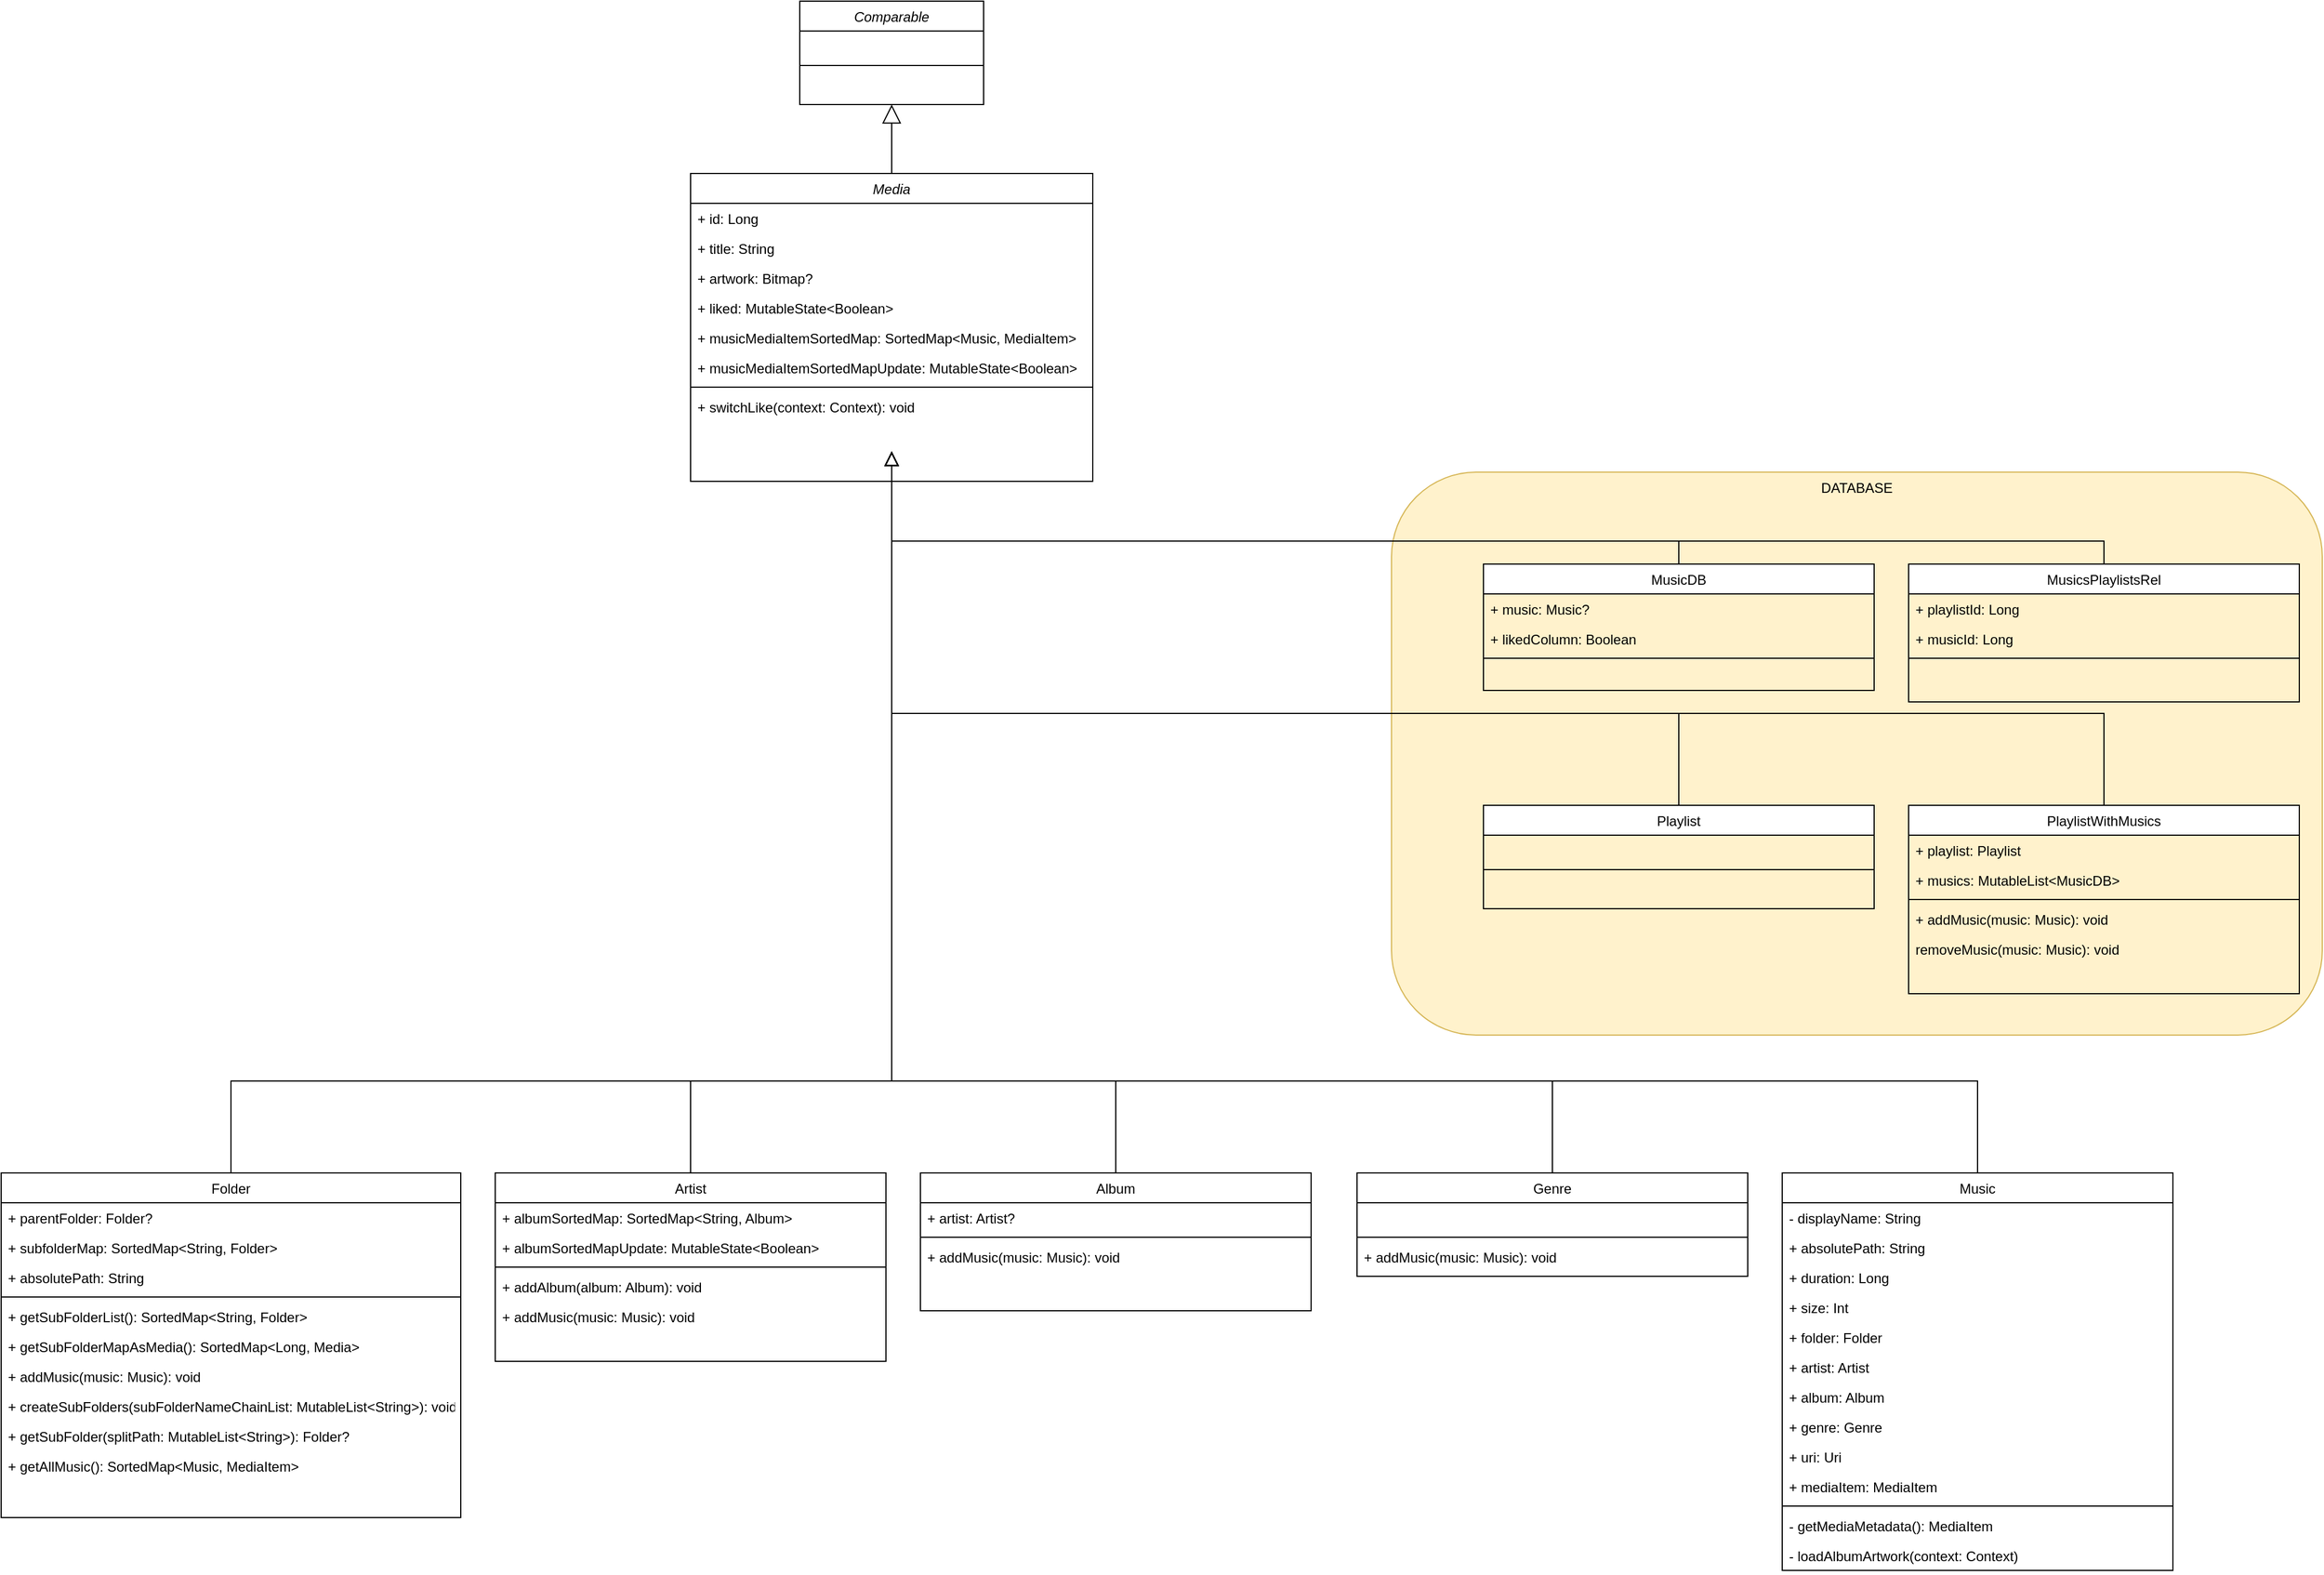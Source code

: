 <mxfile version="24.6.4" type="device">
  <diagram id="C5RBs43oDa-KdzZeNtuy" name="Page-1">
    <mxGraphModel dx="1305" dy="1495" grid="1" gridSize="10" guides="1" tooltips="1" connect="1" arrows="1" fold="1" page="1" pageScale="1" pageWidth="827" pageHeight="1169" math="0" shadow="0">
      <root>
        <mxCell id="WIyWlLk6GJQsqaUBKTNV-0" />
        <mxCell id="WIyWlLk6GJQsqaUBKTNV-1" parent="WIyWlLk6GJQsqaUBKTNV-0" />
        <mxCell id="YpZkU9xtYpbVFz88kELq-27" style="edgeStyle=orthogonalEdgeStyle;rounded=0;orthogonalLoop=1;jettySize=auto;html=1;entryX=0.5;entryY=1;entryDx=0;entryDy=0;endArrow=block;endFill=0;strokeWidth=1;endSize=14;" parent="WIyWlLk6GJQsqaUBKTNV-1" source="zkfFHV4jXpPFQw0GAbJ--0" target="YpZkU9xtYpbVFz88kELq-18" edge="1">
          <mxGeometry relative="1" as="geometry" />
        </mxCell>
        <mxCell id="zkfFHV4jXpPFQw0GAbJ--0" value="Media" style="swimlane;fontStyle=2;align=center;verticalAlign=top;childLayout=stackLayout;horizontal=1;startSize=26;horizontalStack=0;resizeParent=1;resizeLast=0;collapsible=1;marginBottom=0;rounded=0;shadow=0;strokeWidth=1;" parent="WIyWlLk6GJQsqaUBKTNV-1" vertex="1">
          <mxGeometry x="40" y="-510" width="350" height="268" as="geometry">
            <mxRectangle x="230" y="140" width="160" height="26" as="alternateBounds" />
          </mxGeometry>
        </mxCell>
        <mxCell id="zkfFHV4jXpPFQw0GAbJ--1" value="+ id: Long" style="text;align=left;verticalAlign=top;spacingLeft=4;spacingRight=4;overflow=hidden;rotatable=0;points=[[0,0.5],[1,0.5]];portConstraint=eastwest;" parent="zkfFHV4jXpPFQw0GAbJ--0" vertex="1">
          <mxGeometry y="26" width="350" height="26" as="geometry" />
        </mxCell>
        <mxCell id="zkfFHV4jXpPFQw0GAbJ--2" value="+ title: String" style="text;align=left;verticalAlign=top;spacingLeft=4;spacingRight=4;overflow=hidden;rotatable=0;points=[[0,0.5],[1,0.5]];portConstraint=eastwest;rounded=0;shadow=0;html=0;" parent="zkfFHV4jXpPFQw0GAbJ--0" vertex="1">
          <mxGeometry y="52" width="350" height="26" as="geometry" />
        </mxCell>
        <mxCell id="zkfFHV4jXpPFQw0GAbJ--3" value="+ artwork: Bitmap?" style="text;align=left;verticalAlign=top;spacingLeft=4;spacingRight=4;overflow=hidden;rotatable=0;points=[[0,0.5],[1,0.5]];portConstraint=eastwest;rounded=0;shadow=0;html=0;" parent="zkfFHV4jXpPFQw0GAbJ--0" vertex="1">
          <mxGeometry y="78" width="350" height="26" as="geometry" />
        </mxCell>
        <mxCell id="YpZkU9xtYpbVFz88kELq-2" value="+ liked: MutableState&lt;Boolean&gt;" style="text;align=left;verticalAlign=top;spacingLeft=4;spacingRight=4;overflow=hidden;rotatable=0;points=[[0,0.5],[1,0.5]];portConstraint=eastwest;rounded=0;shadow=0;html=0;" parent="zkfFHV4jXpPFQw0GAbJ--0" vertex="1">
          <mxGeometry y="104" width="350" height="26" as="geometry" />
        </mxCell>
        <mxCell id="YpZkU9xtYpbVFz88kELq-7" value="+ musicMediaItemSortedMap: SortedMap&lt;Music, MediaItem&gt;" style="text;align=left;verticalAlign=top;spacingLeft=4;spacingRight=4;overflow=hidden;rotatable=0;points=[[0,0.5],[1,0.5]];portConstraint=eastwest;rounded=0;shadow=0;html=0;" parent="zkfFHV4jXpPFQw0GAbJ--0" vertex="1">
          <mxGeometry y="130" width="350" height="26" as="geometry" />
        </mxCell>
        <mxCell id="aC7RMowv8lh5KPzW_fGt-0" value="+ musicMediaItemSortedMapUpdate: MutableState&lt;Boolean&gt;" style="text;align=left;verticalAlign=top;spacingLeft=4;spacingRight=4;overflow=hidden;rotatable=0;points=[[0,0.5],[1,0.5]];portConstraint=eastwest;rounded=0;shadow=0;html=0;" vertex="1" parent="zkfFHV4jXpPFQw0GAbJ--0">
          <mxGeometry y="156" width="350" height="26" as="geometry" />
        </mxCell>
        <mxCell id="zkfFHV4jXpPFQw0GAbJ--4" value="" style="line;html=1;strokeWidth=1;align=left;verticalAlign=middle;spacingTop=-1;spacingLeft=3;spacingRight=3;rotatable=0;labelPosition=right;points=[];portConstraint=eastwest;" parent="zkfFHV4jXpPFQw0GAbJ--0" vertex="1">
          <mxGeometry y="182" width="350" height="8" as="geometry" />
        </mxCell>
        <mxCell id="zkfFHV4jXpPFQw0GAbJ--5" value="+ switchLike(context: Context): void" style="text;align=left;verticalAlign=top;spacingLeft=4;spacingRight=4;overflow=hidden;rotatable=0;points=[[0,0.5],[1,0.5]];portConstraint=eastwest;" parent="zkfFHV4jXpPFQw0GAbJ--0" vertex="1">
          <mxGeometry y="190" width="350" height="26" as="geometry" />
        </mxCell>
        <mxCell id="zkfFHV4jXpPFQw0GAbJ--6" value="Folder" style="swimlane;fontStyle=0;align=center;verticalAlign=top;childLayout=stackLayout;horizontal=1;startSize=26;horizontalStack=0;resizeParent=1;resizeLast=0;collapsible=1;marginBottom=0;rounded=0;shadow=0;strokeWidth=1;" parent="WIyWlLk6GJQsqaUBKTNV-1" vertex="1">
          <mxGeometry x="-560" y="360" width="400" height="300" as="geometry">
            <mxRectangle x="130" y="380" width="160" height="26" as="alternateBounds" />
          </mxGeometry>
        </mxCell>
        <mxCell id="zkfFHV4jXpPFQw0GAbJ--7" value="+ parentFolder: Folder?" style="text;align=left;verticalAlign=top;spacingLeft=4;spacingRight=4;overflow=hidden;rotatable=0;points=[[0,0.5],[1,0.5]];portConstraint=eastwest;" parent="zkfFHV4jXpPFQw0GAbJ--6" vertex="1">
          <mxGeometry y="26" width="400" height="26" as="geometry" />
        </mxCell>
        <mxCell id="YpZkU9xtYpbVFz88kELq-29" value="+ subfolderMap: SortedMap&lt;String, Folder&gt;" style="text;align=left;verticalAlign=top;spacingLeft=4;spacingRight=4;overflow=hidden;rotatable=0;points=[[0,0.5],[1,0.5]];portConstraint=eastwest;rounded=0;shadow=0;html=0;" parent="zkfFHV4jXpPFQw0GAbJ--6" vertex="1">
          <mxGeometry y="52" width="400" height="26" as="geometry" />
        </mxCell>
        <mxCell id="YpZkU9xtYpbVFz88kELq-30" value="+ absolutePath: String" style="text;align=left;verticalAlign=top;spacingLeft=4;spacingRight=4;overflow=hidden;rotatable=0;points=[[0,0.5],[1,0.5]];portConstraint=eastwest;rounded=0;shadow=0;html=0;" parent="zkfFHV4jXpPFQw0GAbJ--6" vertex="1">
          <mxGeometry y="78" width="400" height="26" as="geometry" />
        </mxCell>
        <mxCell id="zkfFHV4jXpPFQw0GAbJ--9" value="" style="line;html=1;strokeWidth=1;align=left;verticalAlign=middle;spacingTop=-1;spacingLeft=3;spacingRight=3;rotatable=0;labelPosition=right;points=[];portConstraint=eastwest;" parent="zkfFHV4jXpPFQw0GAbJ--6" vertex="1">
          <mxGeometry y="104" width="400" height="8" as="geometry" />
        </mxCell>
        <mxCell id="zkfFHV4jXpPFQw0GAbJ--10" value="+ getSubFolderList(): SortedMap&lt;String, Folder&gt;" style="text;align=left;verticalAlign=top;spacingLeft=4;spacingRight=4;overflow=hidden;rotatable=0;points=[[0,0.5],[1,0.5]];portConstraint=eastwest;fontStyle=0" parent="zkfFHV4jXpPFQw0GAbJ--6" vertex="1">
          <mxGeometry y="112" width="400" height="26" as="geometry" />
        </mxCell>
        <mxCell id="zkfFHV4jXpPFQw0GAbJ--11" value="+ getSubFolderMapAsMedia(): SortedMap&lt;Long, Media&gt;" style="text;align=left;verticalAlign=top;spacingLeft=4;spacingRight=4;overflow=hidden;rotatable=0;points=[[0,0.5],[1,0.5]];portConstraint=eastwest;" parent="zkfFHV4jXpPFQw0GAbJ--6" vertex="1">
          <mxGeometry y="138" width="400" height="26" as="geometry" />
        </mxCell>
        <mxCell id="YpZkU9xtYpbVFz88kELq-31" value="+ addMusic(music: Music): void" style="text;align=left;verticalAlign=top;spacingLeft=4;spacingRight=4;overflow=hidden;rotatable=0;points=[[0,0.5],[1,0.5]];portConstraint=eastwest;" parent="zkfFHV4jXpPFQw0GAbJ--6" vertex="1">
          <mxGeometry y="164" width="400" height="26" as="geometry" />
        </mxCell>
        <mxCell id="YpZkU9xtYpbVFz88kELq-37" value="+ createSubFolders(subFolderNameChainList: MutableList&lt;String&gt;): void" style="text;align=left;verticalAlign=top;spacingLeft=4;spacingRight=4;overflow=hidden;rotatable=0;points=[[0,0.5],[1,0.5]];portConstraint=eastwest;" parent="zkfFHV4jXpPFQw0GAbJ--6" vertex="1">
          <mxGeometry y="190" width="400" height="26" as="geometry" />
        </mxCell>
        <mxCell id="YpZkU9xtYpbVFz88kELq-36" value="+ getSubFolder(splitPath: MutableList&lt;String&gt;): Folder?" style="text;align=left;verticalAlign=top;spacingLeft=4;spacingRight=4;overflow=hidden;rotatable=0;points=[[0,0.5],[1,0.5]];portConstraint=eastwest;" parent="zkfFHV4jXpPFQw0GAbJ--6" vertex="1">
          <mxGeometry y="216" width="400" height="26" as="geometry" />
        </mxCell>
        <mxCell id="YpZkU9xtYpbVFz88kELq-35" value="+ getAllMusic(): SortedMap&lt;Music, MediaItem&gt;" style="text;align=left;verticalAlign=top;spacingLeft=4;spacingRight=4;overflow=hidden;rotatable=0;points=[[0,0.5],[1,0.5]];portConstraint=eastwest;" parent="zkfFHV4jXpPFQw0GAbJ--6" vertex="1">
          <mxGeometry y="242" width="400" height="26" as="geometry" />
        </mxCell>
        <mxCell id="zkfFHV4jXpPFQw0GAbJ--12" value="" style="endArrow=block;endSize=10;endFill=0;shadow=0;strokeWidth=1;rounded=0;curved=0;edgeStyle=elbowEdgeStyle;elbow=vertical;" parent="WIyWlLk6GJQsqaUBKTNV-1" source="zkfFHV4jXpPFQw0GAbJ--6" edge="1">
          <mxGeometry width="160" relative="1" as="geometry">
            <mxPoint x="200" y="203" as="sourcePoint" />
            <mxPoint x="215" y="-268.0" as="targetPoint" />
            <Array as="points">
              <mxPoint x="-80" y="280" />
            </Array>
          </mxGeometry>
        </mxCell>
        <mxCell id="zkfFHV4jXpPFQw0GAbJ--13" value="Artist" style="swimlane;fontStyle=0;align=center;verticalAlign=top;childLayout=stackLayout;horizontal=1;startSize=26;horizontalStack=0;resizeParent=1;resizeLast=0;collapsible=1;marginBottom=0;rounded=0;shadow=0;strokeWidth=1;" parent="WIyWlLk6GJQsqaUBKTNV-1" vertex="1">
          <mxGeometry x="-130" y="360" width="340" height="164" as="geometry">
            <mxRectangle x="340" y="380" width="170" height="26" as="alternateBounds" />
          </mxGeometry>
        </mxCell>
        <mxCell id="zkfFHV4jXpPFQw0GAbJ--14" value="+ albumSortedMap: SortedMap&lt;String, Album&gt; " style="text;align=left;verticalAlign=top;spacingLeft=4;spacingRight=4;overflow=hidden;rotatable=0;points=[[0,0.5],[1,0.5]];portConstraint=eastwest;" parent="zkfFHV4jXpPFQw0GAbJ--13" vertex="1">
          <mxGeometry y="26" width="340" height="26" as="geometry" />
        </mxCell>
        <mxCell id="YpZkU9xtYpbVFz88kELq-43" value="+ albumSortedMapUpdate: MutableState&lt;Boolean&gt;" style="text;align=left;verticalAlign=top;spacingLeft=4;spacingRight=4;overflow=hidden;rotatable=0;points=[[0,0.5],[1,0.5]];portConstraint=eastwest;" parent="zkfFHV4jXpPFQw0GAbJ--13" vertex="1">
          <mxGeometry y="52" width="340" height="26" as="geometry" />
        </mxCell>
        <mxCell id="zkfFHV4jXpPFQw0GAbJ--15" value="" style="line;html=1;strokeWidth=1;align=left;verticalAlign=middle;spacingTop=-1;spacingLeft=3;spacingRight=3;rotatable=0;labelPosition=right;points=[];portConstraint=eastwest;" parent="zkfFHV4jXpPFQw0GAbJ--13" vertex="1">
          <mxGeometry y="78" width="340" height="8" as="geometry" />
        </mxCell>
        <mxCell id="YpZkU9xtYpbVFz88kELq-42" value="+ addAlbum(album: Album): void" style="text;align=left;verticalAlign=top;spacingLeft=4;spacingRight=4;overflow=hidden;rotatable=0;points=[[0,0.5],[1,0.5]];portConstraint=eastwest;" parent="zkfFHV4jXpPFQw0GAbJ--13" vertex="1">
          <mxGeometry y="86" width="340" height="26" as="geometry" />
        </mxCell>
        <mxCell id="YpZkU9xtYpbVFz88kELq-46" value="+ addMusic(music: Music): void" style="text;align=left;verticalAlign=top;spacingLeft=4;spacingRight=4;overflow=hidden;rotatable=0;points=[[0,0.5],[1,0.5]];portConstraint=eastwest;" parent="zkfFHV4jXpPFQw0GAbJ--13" vertex="1">
          <mxGeometry y="112" width="340" height="26" as="geometry" />
        </mxCell>
        <mxCell id="zkfFHV4jXpPFQw0GAbJ--16" value="" style="endArrow=block;endSize=10;endFill=0;shadow=0;strokeWidth=1;rounded=0;curved=0;edgeStyle=elbowEdgeStyle;elbow=vertical;" parent="WIyWlLk6GJQsqaUBKTNV-1" source="zkfFHV4jXpPFQw0GAbJ--13" edge="1">
          <mxGeometry width="160" relative="1" as="geometry">
            <mxPoint x="210" y="373" as="sourcePoint" />
            <mxPoint x="215" y="-268.0" as="targetPoint" />
            <Array as="points">
              <mxPoint x="215" y="280" />
            </Array>
          </mxGeometry>
        </mxCell>
        <mxCell id="YpZkU9xtYpbVFz88kELq-18" value="Comparable" style="swimlane;fontStyle=2;align=center;verticalAlign=top;childLayout=stackLayout;horizontal=1;startSize=26;horizontalStack=0;resizeParent=1;resizeLast=0;collapsible=1;marginBottom=0;rounded=0;shadow=0;strokeWidth=1;" parent="WIyWlLk6GJQsqaUBKTNV-1" vertex="1">
          <mxGeometry x="135" y="-660" width="160" height="90" as="geometry">
            <mxRectangle x="130" y="380" width="160" height="26" as="alternateBounds" />
          </mxGeometry>
        </mxCell>
        <mxCell id="YpZkU9xtYpbVFz88kELq-20" value=" " style="text;align=left;verticalAlign=top;spacingLeft=4;spacingRight=4;overflow=hidden;rotatable=0;points=[[0,0.5],[1,0.5]];portConstraint=eastwest;rounded=0;shadow=0;html=0;fontStyle=0" parent="YpZkU9xtYpbVFz88kELq-18" vertex="1">
          <mxGeometry y="26" width="160" height="26" as="geometry" />
        </mxCell>
        <mxCell id="YpZkU9xtYpbVFz88kELq-21" value="" style="line;html=1;strokeWidth=1;align=left;verticalAlign=middle;spacingTop=-1;spacingLeft=3;spacingRight=3;rotatable=0;labelPosition=right;points=[];portConstraint=eastwest;fontStyle=0" parent="YpZkU9xtYpbVFz88kELq-18" vertex="1">
          <mxGeometry y="52" width="160" height="8" as="geometry" />
        </mxCell>
        <mxCell id="YpZkU9xtYpbVFz88kELq-47" value="Album" style="swimlane;fontStyle=0;align=center;verticalAlign=top;childLayout=stackLayout;horizontal=1;startSize=26;horizontalStack=0;resizeParent=1;resizeLast=0;collapsible=1;marginBottom=0;rounded=0;shadow=0;strokeWidth=1;" parent="WIyWlLk6GJQsqaUBKTNV-1" vertex="1">
          <mxGeometry x="240" y="360" width="340" height="120" as="geometry">
            <mxRectangle x="340" y="380" width="170" height="26" as="alternateBounds" />
          </mxGeometry>
        </mxCell>
        <mxCell id="YpZkU9xtYpbVFz88kELq-48" value="+ artist: Artist?" style="text;align=left;verticalAlign=top;spacingLeft=4;spacingRight=4;overflow=hidden;rotatable=0;points=[[0,0.5],[1,0.5]];portConstraint=eastwest;" parent="YpZkU9xtYpbVFz88kELq-47" vertex="1">
          <mxGeometry y="26" width="340" height="26" as="geometry" />
        </mxCell>
        <mxCell id="YpZkU9xtYpbVFz88kELq-51" value="" style="line;html=1;strokeWidth=1;align=left;verticalAlign=middle;spacingTop=-1;spacingLeft=3;spacingRight=3;rotatable=0;labelPosition=right;points=[];portConstraint=eastwest;" parent="YpZkU9xtYpbVFz88kELq-47" vertex="1">
          <mxGeometry y="52" width="340" height="8" as="geometry" />
        </mxCell>
        <mxCell id="YpZkU9xtYpbVFz88kELq-52" value="+ addMusic(music: Music): void" style="text;align=left;verticalAlign=top;spacingLeft=4;spacingRight=4;overflow=hidden;rotatable=0;points=[[0,0.5],[1,0.5]];portConstraint=eastwest;" parent="YpZkU9xtYpbVFz88kELq-47" vertex="1">
          <mxGeometry y="60" width="340" height="26" as="geometry" />
        </mxCell>
        <mxCell id="YpZkU9xtYpbVFz88kELq-56" value="" style="endArrow=block;endSize=10;endFill=0;shadow=0;strokeWidth=1;rounded=0;curved=0;edgeStyle=elbowEdgeStyle;elbow=vertical;exitX=0.5;exitY=0;exitDx=0;exitDy=0;" parent="WIyWlLk6GJQsqaUBKTNV-1" source="YpZkU9xtYpbVFz88kELq-47" edge="1">
          <mxGeometry width="160" relative="1" as="geometry">
            <mxPoint x="50" y="370" as="sourcePoint" />
            <mxPoint x="215" y="-268.0" as="targetPoint" />
            <Array as="points">
              <mxPoint x="215" y="280" />
            </Array>
          </mxGeometry>
        </mxCell>
        <mxCell id="YpZkU9xtYpbVFz88kELq-57" value="Genre" style="swimlane;fontStyle=0;align=center;verticalAlign=top;childLayout=stackLayout;horizontal=1;startSize=26;horizontalStack=0;resizeParent=1;resizeLast=0;collapsible=1;marginBottom=0;rounded=0;shadow=0;strokeWidth=1;" parent="WIyWlLk6GJQsqaUBKTNV-1" vertex="1">
          <mxGeometry x="620" y="360" width="340" height="90" as="geometry">
            <mxRectangle x="340" y="380" width="170" height="26" as="alternateBounds" />
          </mxGeometry>
        </mxCell>
        <mxCell id="YpZkU9xtYpbVFz88kELq-59" value=" " style="text;align=left;verticalAlign=top;spacingLeft=4;spacingRight=4;overflow=hidden;rotatable=0;points=[[0,0.5],[1,0.5]];portConstraint=eastwest;" parent="YpZkU9xtYpbVFz88kELq-57" vertex="1">
          <mxGeometry y="26" width="340" height="26" as="geometry" />
        </mxCell>
        <mxCell id="YpZkU9xtYpbVFz88kELq-60" value="" style="line;html=1;strokeWidth=1;align=left;verticalAlign=middle;spacingTop=-1;spacingLeft=3;spacingRight=3;rotatable=0;labelPosition=right;points=[];portConstraint=eastwest;" parent="YpZkU9xtYpbVFz88kELq-57" vertex="1">
          <mxGeometry y="52" width="340" height="8" as="geometry" />
        </mxCell>
        <mxCell id="YpZkU9xtYpbVFz88kELq-61" value="+ addMusic(music: Music): void" style="text;align=left;verticalAlign=top;spacingLeft=4;spacingRight=4;overflow=hidden;rotatable=0;points=[[0,0.5],[1,0.5]];portConstraint=eastwest;" parent="YpZkU9xtYpbVFz88kELq-57" vertex="1">
          <mxGeometry y="60" width="340" height="26" as="geometry" />
        </mxCell>
        <mxCell id="YpZkU9xtYpbVFz88kELq-63" value="" style="endArrow=block;endSize=10;endFill=0;shadow=0;strokeWidth=1;rounded=0;curved=0;edgeStyle=elbowEdgeStyle;elbow=vertical;" parent="WIyWlLk6GJQsqaUBKTNV-1" source="YpZkU9xtYpbVFz88kELq-57" edge="1">
          <mxGeometry width="160" relative="1" as="geometry">
            <mxPoint x="420" y="370" as="sourcePoint" />
            <mxPoint x="215" y="-268.0" as="targetPoint" />
            <Array as="points">
              <mxPoint x="510" y="280" />
            </Array>
          </mxGeometry>
        </mxCell>
        <mxCell id="YpZkU9xtYpbVFz88kELq-64" value="Music" style="swimlane;fontStyle=0;align=center;verticalAlign=top;childLayout=stackLayout;horizontal=1;startSize=26;horizontalStack=0;resizeParent=1;resizeLast=0;collapsible=1;marginBottom=0;rounded=0;shadow=0;strokeWidth=1;" parent="WIyWlLk6GJQsqaUBKTNV-1" vertex="1">
          <mxGeometry x="990" y="360" width="340" height="346" as="geometry">
            <mxRectangle x="340" y="380" width="170" height="26" as="alternateBounds" />
          </mxGeometry>
        </mxCell>
        <mxCell id="YpZkU9xtYpbVFz88kELq-65" value="- displayName: String" style="text;align=left;verticalAlign=top;spacingLeft=4;spacingRight=4;overflow=hidden;rotatable=0;points=[[0,0.5],[1,0.5]];portConstraint=eastwest;" parent="YpZkU9xtYpbVFz88kELq-64" vertex="1">
          <mxGeometry y="26" width="340" height="26" as="geometry" />
        </mxCell>
        <mxCell id="YpZkU9xtYpbVFz88kELq-70" value="+ absolutePath: String" style="text;align=left;verticalAlign=top;spacingLeft=4;spacingRight=4;overflow=hidden;rotatable=0;points=[[0,0.5],[1,0.5]];portConstraint=eastwest;" parent="YpZkU9xtYpbVFz88kELq-64" vertex="1">
          <mxGeometry y="52" width="340" height="26" as="geometry" />
        </mxCell>
        <mxCell id="YpZkU9xtYpbVFz88kELq-76" value="+ duration: Long" style="text;align=left;verticalAlign=top;spacingLeft=4;spacingRight=4;overflow=hidden;rotatable=0;points=[[0,0.5],[1,0.5]];portConstraint=eastwest;" parent="YpZkU9xtYpbVFz88kELq-64" vertex="1">
          <mxGeometry y="78" width="340" height="26" as="geometry" />
        </mxCell>
        <mxCell id="YpZkU9xtYpbVFz88kELq-75" value="+ size: Int" style="text;align=left;verticalAlign=top;spacingLeft=4;spacingRight=4;overflow=hidden;rotatable=0;points=[[0,0.5],[1,0.5]];portConstraint=eastwest;" parent="YpZkU9xtYpbVFz88kELq-64" vertex="1">
          <mxGeometry y="104" width="340" height="26" as="geometry" />
        </mxCell>
        <mxCell id="YpZkU9xtYpbVFz88kELq-74" value="+ folder: Folder" style="text;align=left;verticalAlign=top;spacingLeft=4;spacingRight=4;overflow=hidden;rotatable=0;points=[[0,0.5],[1,0.5]];portConstraint=eastwest;" parent="YpZkU9xtYpbVFz88kELq-64" vertex="1">
          <mxGeometry y="130" width="340" height="26" as="geometry" />
        </mxCell>
        <mxCell id="YpZkU9xtYpbVFz88kELq-73" value="+ artist: Artist" style="text;align=left;verticalAlign=top;spacingLeft=4;spacingRight=4;overflow=hidden;rotatable=0;points=[[0,0.5],[1,0.5]];portConstraint=eastwest;" parent="YpZkU9xtYpbVFz88kELq-64" vertex="1">
          <mxGeometry y="156" width="340" height="26" as="geometry" />
        </mxCell>
        <mxCell id="YpZkU9xtYpbVFz88kELq-72" value="+ album: Album" style="text;align=left;verticalAlign=top;spacingLeft=4;spacingRight=4;overflow=hidden;rotatable=0;points=[[0,0.5],[1,0.5]];portConstraint=eastwest;" parent="YpZkU9xtYpbVFz88kELq-64" vertex="1">
          <mxGeometry y="182" width="340" height="26" as="geometry" />
        </mxCell>
        <mxCell id="YpZkU9xtYpbVFz88kELq-71" value="+ genre: Genre" style="text;align=left;verticalAlign=top;spacingLeft=4;spacingRight=4;overflow=hidden;rotatable=0;points=[[0,0.5],[1,0.5]];portConstraint=eastwest;" parent="YpZkU9xtYpbVFz88kELq-64" vertex="1">
          <mxGeometry y="208" width="340" height="26" as="geometry" />
        </mxCell>
        <mxCell id="YpZkU9xtYpbVFz88kELq-78" value="+ uri: Uri" style="text;align=left;verticalAlign=top;spacingLeft=4;spacingRight=4;overflow=hidden;rotatable=0;points=[[0,0.5],[1,0.5]];portConstraint=eastwest;" parent="YpZkU9xtYpbVFz88kELq-64" vertex="1">
          <mxGeometry y="234" width="340" height="26" as="geometry" />
        </mxCell>
        <mxCell id="YpZkU9xtYpbVFz88kELq-77" value="+ mediaItem: MediaItem" style="text;align=left;verticalAlign=top;spacingLeft=4;spacingRight=4;overflow=hidden;rotatable=0;points=[[0,0.5],[1,0.5]];portConstraint=eastwest;" parent="YpZkU9xtYpbVFz88kELq-64" vertex="1">
          <mxGeometry y="260" width="340" height="26" as="geometry" />
        </mxCell>
        <mxCell id="YpZkU9xtYpbVFz88kELq-66" value="" style="line;html=1;strokeWidth=1;align=left;verticalAlign=middle;spacingTop=-1;spacingLeft=3;spacingRight=3;rotatable=0;labelPosition=right;points=[];portConstraint=eastwest;" parent="YpZkU9xtYpbVFz88kELq-64" vertex="1">
          <mxGeometry y="286" width="340" height="8" as="geometry" />
        </mxCell>
        <mxCell id="YpZkU9xtYpbVFz88kELq-67" value="- getMediaMetadata(): MediaItem" style="text;align=left;verticalAlign=top;spacingLeft=4;spacingRight=4;overflow=hidden;rotatable=0;points=[[0,0.5],[1,0.5]];portConstraint=eastwest;" parent="YpZkU9xtYpbVFz88kELq-64" vertex="1">
          <mxGeometry y="294" width="340" height="26" as="geometry" />
        </mxCell>
        <mxCell id="YpZkU9xtYpbVFz88kELq-79" value="- loadAlbumArtwork(context: Context)" style="text;align=left;verticalAlign=top;spacingLeft=4;spacingRight=4;overflow=hidden;rotatable=0;points=[[0,0.5],[1,0.5]];portConstraint=eastwest;" parent="YpZkU9xtYpbVFz88kELq-64" vertex="1">
          <mxGeometry y="320" width="340" height="26" as="geometry" />
        </mxCell>
        <mxCell id="YpZkU9xtYpbVFz88kELq-69" value="" style="endArrow=block;endSize=10;endFill=0;shadow=0;strokeWidth=1;rounded=0;curved=0;edgeStyle=elbowEdgeStyle;elbow=vertical;" parent="WIyWlLk6GJQsqaUBKTNV-1" source="YpZkU9xtYpbVFz88kELq-64" edge="1">
          <mxGeometry width="160" relative="1" as="geometry">
            <mxPoint x="800" y="370" as="sourcePoint" />
            <mxPoint x="215" y="-268.0" as="targetPoint" />
            <Array as="points">
              <mxPoint x="710" y="280" />
            </Array>
          </mxGeometry>
        </mxCell>
        <mxCell id="JfJ_LDCNABs6NTUcUGUG-0" value="DATABASE" style="rounded=1;whiteSpace=wrap;html=1;verticalAlign=top;fillColor=#fff2cc;strokeColor=#d6b656;" parent="WIyWlLk6GJQsqaUBKTNV-1" vertex="1">
          <mxGeometry x="650" y="-250" width="810" height="490" as="geometry" />
        </mxCell>
        <mxCell id="JfJ_LDCNABs6NTUcUGUG-15" value="MusicDB" style="swimlane;fontStyle=0;align=center;verticalAlign=top;childLayout=stackLayout;horizontal=1;startSize=26;horizontalStack=0;resizeParent=1;resizeLast=0;collapsible=1;marginBottom=0;rounded=0;shadow=0;strokeWidth=1;" parent="WIyWlLk6GJQsqaUBKTNV-1" vertex="1">
          <mxGeometry x="730" y="-170" width="340" height="110" as="geometry">
            <mxRectangle x="340" y="380" width="170" height="26" as="alternateBounds" />
          </mxGeometry>
        </mxCell>
        <mxCell id="JfJ_LDCNABs6NTUcUGUG-16" value="+ music: Music?" style="text;align=left;verticalAlign=top;spacingLeft=4;spacingRight=4;overflow=hidden;rotatable=0;points=[[0,0.5],[1,0.5]];portConstraint=eastwest;" parent="JfJ_LDCNABs6NTUcUGUG-15" vertex="1">
          <mxGeometry y="26" width="340" height="26" as="geometry" />
        </mxCell>
        <mxCell id="aC7RMowv8lh5KPzW_fGt-1" value="+ likedColumn: Boolean" style="text;align=left;verticalAlign=top;spacingLeft=4;spacingRight=4;overflow=hidden;rotatable=0;points=[[0,0.5],[1,0.5]];portConstraint=eastwest;" vertex="1" parent="JfJ_LDCNABs6NTUcUGUG-15">
          <mxGeometry y="52" width="340" height="26" as="geometry" />
        </mxCell>
        <mxCell id="JfJ_LDCNABs6NTUcUGUG-17" value="" style="line;html=1;strokeWidth=1;align=left;verticalAlign=middle;spacingTop=-1;spacingLeft=3;spacingRight=3;rotatable=0;labelPosition=right;points=[];portConstraint=eastwest;" parent="JfJ_LDCNABs6NTUcUGUG-15" vertex="1">
          <mxGeometry y="78" width="340" height="8" as="geometry" />
        </mxCell>
        <mxCell id="JfJ_LDCNABs6NTUcUGUG-19" value="" style="endArrow=block;endSize=10;endFill=0;shadow=0;strokeWidth=1;rounded=0;curved=0;edgeStyle=elbowEdgeStyle;elbow=vertical;exitX=0.5;exitY=0;exitDx=0;exitDy=0;" parent="WIyWlLk6GJQsqaUBKTNV-1" source="JfJ_LDCNABs6NTUcUGUG-15" edge="1">
          <mxGeometry width="160" relative="1" as="geometry">
            <mxPoint x="1365" y="118" as="sourcePoint" />
            <mxPoint x="215" y="-268.0" as="targetPoint" />
            <Array as="points">
              <mxPoint x="650" y="-190" />
            </Array>
          </mxGeometry>
        </mxCell>
        <mxCell id="JfJ_LDCNABs6NTUcUGUG-20" value="MusicsPlaylistsRel" style="swimlane;fontStyle=0;align=center;verticalAlign=top;childLayout=stackLayout;horizontal=1;startSize=26;horizontalStack=0;resizeParent=1;resizeLast=0;collapsible=1;marginBottom=0;rounded=0;shadow=0;strokeWidth=1;" parent="WIyWlLk6GJQsqaUBKTNV-1" vertex="1">
          <mxGeometry x="1100" y="-170" width="340" height="120" as="geometry">
            <mxRectangle x="340" y="380" width="170" height="26" as="alternateBounds" />
          </mxGeometry>
        </mxCell>
        <mxCell id="JfJ_LDCNABs6NTUcUGUG-21" value="+ playlistId: Long" style="text;align=left;verticalAlign=top;spacingLeft=4;spacingRight=4;overflow=hidden;rotatable=0;points=[[0,0.5],[1,0.5]];portConstraint=eastwest;" parent="JfJ_LDCNABs6NTUcUGUG-20" vertex="1">
          <mxGeometry y="26" width="340" height="26" as="geometry" />
        </mxCell>
        <mxCell id="JfJ_LDCNABs6NTUcUGUG-24" value="+ musicId: Long" style="text;align=left;verticalAlign=top;spacingLeft=4;spacingRight=4;overflow=hidden;rotatable=0;points=[[0,0.5],[1,0.5]];portConstraint=eastwest;" parent="JfJ_LDCNABs6NTUcUGUG-20" vertex="1">
          <mxGeometry y="52" width="340" height="26" as="geometry" />
        </mxCell>
        <mxCell id="JfJ_LDCNABs6NTUcUGUG-22" value="" style="line;html=1;strokeWidth=1;align=left;verticalAlign=middle;spacingTop=-1;spacingLeft=3;spacingRight=3;rotatable=0;labelPosition=right;points=[];portConstraint=eastwest;" parent="JfJ_LDCNABs6NTUcUGUG-20" vertex="1">
          <mxGeometry y="78" width="340" height="8" as="geometry" />
        </mxCell>
        <mxCell id="JfJ_LDCNABs6NTUcUGUG-23" style="text;align=left;verticalAlign=top;spacingLeft=4;spacingRight=4;overflow=hidden;rotatable=0;points=[[0,0.5],[1,0.5]];portConstraint=eastwest;" parent="JfJ_LDCNABs6NTUcUGUG-20" vertex="1">
          <mxGeometry y="86" width="340" height="26" as="geometry" />
        </mxCell>
        <mxCell id="JfJ_LDCNABs6NTUcUGUG-26" value="" style="endArrow=block;endSize=10;endFill=0;shadow=0;strokeWidth=1;rounded=0;curved=0;edgeStyle=elbowEdgeStyle;elbow=vertical;" parent="WIyWlLk6GJQsqaUBKTNV-1" source="JfJ_LDCNABs6NTUcUGUG-20" edge="1">
          <mxGeometry width="160" relative="1" as="geometry">
            <mxPoint x="910" y="-120" as="sourcePoint" />
            <mxPoint x="215" y="-268.0" as="targetPoint" />
            <Array as="points">
              <mxPoint x="740" y="-190" />
            </Array>
          </mxGeometry>
        </mxCell>
        <mxCell id="JfJ_LDCNABs6NTUcUGUG-27" value="Playlist" style="swimlane;fontStyle=0;align=center;verticalAlign=top;childLayout=stackLayout;horizontal=1;startSize=26;horizontalStack=0;resizeParent=1;resizeLast=0;collapsible=1;marginBottom=0;rounded=0;shadow=0;strokeWidth=1;" parent="WIyWlLk6GJQsqaUBKTNV-1" vertex="1">
          <mxGeometry x="730" y="40" width="340" height="90" as="geometry">
            <mxRectangle x="340" y="380" width="170" height="26" as="alternateBounds" />
          </mxGeometry>
        </mxCell>
        <mxCell id="JfJ_LDCNABs6NTUcUGUG-28" value=" " style="text;align=left;verticalAlign=top;spacingLeft=4;spacingRight=4;overflow=hidden;rotatable=0;points=[[0,0.5],[1,0.5]];portConstraint=eastwest;" parent="JfJ_LDCNABs6NTUcUGUG-27" vertex="1">
          <mxGeometry y="26" width="340" height="26" as="geometry" />
        </mxCell>
        <mxCell id="JfJ_LDCNABs6NTUcUGUG-29" value="" style="line;html=1;strokeWidth=1;align=left;verticalAlign=middle;spacingTop=-1;spacingLeft=3;spacingRight=3;rotatable=0;labelPosition=right;points=[];portConstraint=eastwest;" parent="JfJ_LDCNABs6NTUcUGUG-27" vertex="1">
          <mxGeometry y="52" width="340" height="8" as="geometry" />
        </mxCell>
        <mxCell id="JfJ_LDCNABs6NTUcUGUG-30" value="" style="endArrow=block;endSize=10;endFill=0;shadow=0;strokeWidth=1;rounded=0;curved=0;edgeStyle=elbowEdgeStyle;elbow=vertical;exitX=0.5;exitY=0;exitDx=0;exitDy=0;" parent="WIyWlLk6GJQsqaUBKTNV-1" source="JfJ_LDCNABs6NTUcUGUG-27" edge="1">
          <mxGeometry width="160" relative="1" as="geometry">
            <mxPoint x="1280" y="-120" as="sourcePoint" />
            <mxPoint x="215" y="-268.0" as="targetPoint" />
            <Array as="points">
              <mxPoint x="560" y="-40" />
            </Array>
          </mxGeometry>
        </mxCell>
        <mxCell id="JfJ_LDCNABs6NTUcUGUG-31" value="PlaylistWithMusics" style="swimlane;fontStyle=0;align=center;verticalAlign=top;childLayout=stackLayout;horizontal=1;startSize=26;horizontalStack=0;resizeParent=1;resizeLast=0;collapsible=1;marginBottom=0;rounded=0;shadow=0;strokeWidth=1;" parent="WIyWlLk6GJQsqaUBKTNV-1" vertex="1">
          <mxGeometry x="1100" y="40" width="340" height="164" as="geometry">
            <mxRectangle x="340" y="380" width="170" height="26" as="alternateBounds" />
          </mxGeometry>
        </mxCell>
        <mxCell id="JfJ_LDCNABs6NTUcUGUG-32" value="+ playlist: Playlist" style="text;align=left;verticalAlign=top;spacingLeft=4;spacingRight=4;overflow=hidden;rotatable=0;points=[[0,0.5],[1,0.5]];portConstraint=eastwest;" parent="JfJ_LDCNABs6NTUcUGUG-31" vertex="1">
          <mxGeometry y="26" width="340" height="26" as="geometry" />
        </mxCell>
        <mxCell id="JfJ_LDCNABs6NTUcUGUG-34" value="+ musics: MutableList&lt;MusicDB&gt;" style="text;align=left;verticalAlign=top;spacingLeft=4;spacingRight=4;overflow=hidden;rotatable=0;points=[[0,0.5],[1,0.5]];portConstraint=eastwest;" parent="JfJ_LDCNABs6NTUcUGUG-31" vertex="1">
          <mxGeometry y="52" width="340" height="26" as="geometry" />
        </mxCell>
        <mxCell id="JfJ_LDCNABs6NTUcUGUG-33" value="" style="line;html=1;strokeWidth=1;align=left;verticalAlign=middle;spacingTop=-1;spacingLeft=3;spacingRight=3;rotatable=0;labelPosition=right;points=[];portConstraint=eastwest;" parent="JfJ_LDCNABs6NTUcUGUG-31" vertex="1">
          <mxGeometry y="78" width="340" height="8" as="geometry" />
        </mxCell>
        <mxCell id="JfJ_LDCNABs6NTUcUGUG-36" value="+ addMusic(music: Music): void" style="text;align=left;verticalAlign=top;spacingLeft=4;spacingRight=4;overflow=hidden;rotatable=0;points=[[0,0.5],[1,0.5]];portConstraint=eastwest;" parent="JfJ_LDCNABs6NTUcUGUG-31" vertex="1">
          <mxGeometry y="86" width="340" height="26" as="geometry" />
        </mxCell>
        <mxCell id="JfJ_LDCNABs6NTUcUGUG-38" value="removeMusic(music: Music): void" style="text;align=left;verticalAlign=top;spacingLeft=4;spacingRight=4;overflow=hidden;rotatable=0;points=[[0,0.5],[1,0.5]];portConstraint=eastwest;" parent="JfJ_LDCNABs6NTUcUGUG-31" vertex="1">
          <mxGeometry y="112" width="340" height="26" as="geometry" />
        </mxCell>
        <mxCell id="JfJ_LDCNABs6NTUcUGUG-39" value="" style="endArrow=block;endSize=10;endFill=0;shadow=0;strokeWidth=1;rounded=0;curved=0;edgeStyle=elbowEdgeStyle;elbow=vertical;exitX=0.5;exitY=0;exitDx=0;exitDy=0;" parent="WIyWlLk6GJQsqaUBKTNV-1" source="JfJ_LDCNABs6NTUcUGUG-31" edge="1">
          <mxGeometry width="160" relative="1" as="geometry">
            <mxPoint x="910" y="10" as="sourcePoint" />
            <mxPoint x="215" y="-268.0" as="targetPoint" />
            <Array as="points">
              <mxPoint x="750" y="-40" />
            </Array>
          </mxGeometry>
        </mxCell>
      </root>
    </mxGraphModel>
  </diagram>
</mxfile>
